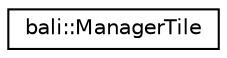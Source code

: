 digraph "Graphical Class Hierarchy"
{
  edge [fontname="Helvetica",fontsize="10",labelfontname="Helvetica",labelfontsize="10"];
  node [fontname="Helvetica",fontsize="10",shape=record];
  rankdir="LR";
  Node1 [label="bali::ManagerTile",height=0.2,width=0.4,color="black", fillcolor="white", style="filled",URL="$classbali_1_1_manager_tile.html"];
}
